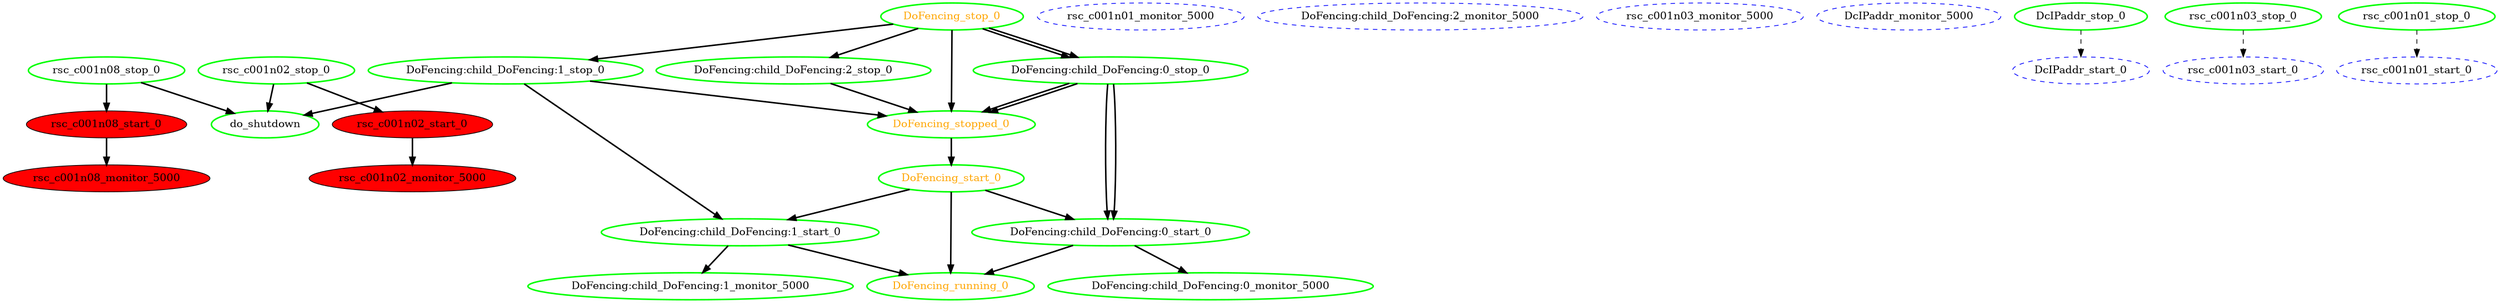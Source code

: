 digraph "g" {
	size = "30,30"
"rsc_c001n08_monitor_5000" [ font_color=purple style=filled fillcolor=red ]
"DoFencing:child_DoFencing:0_monitor_5000" [ tooltip="c001n03" style=bold color="green" fontcolor="black" ]
"DoFencing:child_DoFencing:1_monitor_5000" [ tooltip="c001n01" style=bold color="green" fontcolor="black" ]
"rsc_c001n02_monitor_5000" [ font_color=purple style=filled fillcolor=red ]
"rsc_c001n01_monitor_5000" [ style="dashed" color="blue" fontcolor="black" ]
"DoFencing:child_DoFencing:2_monitor_5000" [ style="dashed" color="blue" fontcolor="black" ]
"rsc_c001n03_monitor_5000" [ style="dashed" color="blue" fontcolor="black" ]
"DcIPaddr_monitor_5000" [ style="dashed" color="blue" fontcolor="black" ]
"DcIPaddr_stop_0" [ tooltip="c001n03" style=bold color="green" fontcolor="black" ]
"DcIPaddr_start_0" [ style="dashed" color="blue" fontcolor="black" ]
"rsc_c001n08_stop_0" [ tooltip="c001n02" style=bold color="green" fontcolor="black" ]
"rsc_c001n08_start_0" [ font_color=purple style=filled fillcolor=red ]
"rsc_c001n02_stop_0" [ tooltip="c001n02" style=bold color="green" fontcolor="black" ]
"rsc_c001n02_start_0" [ font_color=purple style=filled fillcolor=red ]
"rsc_c001n03_stop_0" [ tooltip="c001n03" style=bold color="green" fontcolor="black" ]
"rsc_c001n03_start_0" [ style="dashed" color="blue" fontcolor="black" ]
"rsc_c001n01_stop_0" [ tooltip="c001n01" style=bold color="green" fontcolor="black" ]
"rsc_c001n01_start_0" [ style="dashed" color="blue" fontcolor="black" ]
"DoFencing:child_DoFencing:0_stop_0" [ tooltip="c001n01" style=bold color="green" fontcolor="black" ]
"DoFencing:child_DoFencing:0_stop_0" [ tooltip="c001n03" style=bold color="green" fontcolor="black" ]
"DoFencing:child_DoFencing:0_start_0" [ tooltip="c001n03" style=bold color="green" fontcolor="black" ]
"DoFencing:child_DoFencing:1_stop_0" [ tooltip="c001n02" style=bold color="green" fontcolor="black" ]
"DoFencing:child_DoFencing:1_start_0" [ tooltip="c001n01" style=bold color="green" fontcolor="black" ]
"DoFencing:child_DoFencing:2_stop_0" [ tooltip="c001n03" style=bold color="green" fontcolor="black" ]
"DoFencing_start_0" [ tooltip="" style=bold color="green" fontcolor="orange" ]
"DoFencing_running_0" [ tooltip="" style=bold color="green" fontcolor="orange" ]
"DoFencing_stop_0" [ tooltip="" style=bold color="green" fontcolor="orange" ]
"DoFencing_stopped_0" [ tooltip="" style=bold color="green" fontcolor="orange" ]
"do_shutdown" [ tooltip="c001n02" style=bold color="green" fontcolor="black" ]
"rsc_c001n08_start_0" -> "rsc_c001n08_monitor_5000" [ style = bold]
"DoFencing:child_DoFencing:0_start_0" -> "DoFencing:child_DoFencing:0_monitor_5000" [ style = bold]
"DoFencing:child_DoFencing:1_start_0" -> "DoFencing:child_DoFencing:1_monitor_5000" [ style = bold]
"rsc_c001n02_start_0" -> "rsc_c001n02_monitor_5000" [ style = bold]
"DcIPaddr_stop_0" -> "DcIPaddr_start_0" [ style = dashed]
"rsc_c001n08_stop_0" -> "rsc_c001n08_start_0" [ style = bold]
"rsc_c001n02_stop_0" -> "rsc_c001n02_start_0" [ style = bold]
"rsc_c001n03_stop_0" -> "rsc_c001n03_start_0" [ style = dashed]
"rsc_c001n01_stop_0" -> "rsc_c001n01_start_0" [ style = dashed]
"DoFencing_stop_0" -> "DoFencing:child_DoFencing:0_stop_0" [ style = bold]
"DoFencing_stop_0" -> "DoFencing:child_DoFencing:0_stop_0" [ style = bold]
"DoFencing:child_DoFencing:0_stop_0" -> "DoFencing:child_DoFencing:0_start_0" [ style = bold]
"DoFencing:child_DoFencing:0_stop_0" -> "DoFencing:child_DoFencing:0_start_0" [ style = bold]
"DoFencing_start_0" -> "DoFencing:child_DoFencing:0_start_0" [ style = bold]
"DoFencing_stop_0" -> "DoFencing:child_DoFencing:1_stop_0" [ style = bold]
"DoFencing:child_DoFencing:1_stop_0" -> "DoFencing:child_DoFencing:1_start_0" [ style = bold]
"DoFencing_start_0" -> "DoFencing:child_DoFencing:1_start_0" [ style = bold]
"DoFencing_stop_0" -> "DoFencing:child_DoFencing:2_stop_0" [ style = bold]
"DoFencing_stopped_0" -> "DoFencing_start_0" [ style = bold]
"DoFencing:child_DoFencing:0_start_0" -> "DoFencing_running_0" [ style = bold]
"DoFencing:child_DoFencing:1_start_0" -> "DoFencing_running_0" [ style = bold]
"DoFencing_start_0" -> "DoFencing_running_0" [ style = bold]
"DoFencing:child_DoFencing:0_stop_0" -> "DoFencing_stopped_0" [ style = bold]
"DoFencing:child_DoFencing:0_stop_0" -> "DoFencing_stopped_0" [ style = bold]
"DoFencing:child_DoFencing:1_stop_0" -> "DoFencing_stopped_0" [ style = bold]
"DoFencing:child_DoFencing:2_stop_0" -> "DoFencing_stopped_0" [ style = bold]
"DoFencing_stop_0" -> "DoFencing_stopped_0" [ style = bold]
"rsc_c001n08_stop_0" -> "do_shutdown" [ style = bold]
"rsc_c001n02_stop_0" -> "do_shutdown" [ style = bold]
"DoFencing:child_DoFencing:1_stop_0" -> "do_shutdown" [ style = bold]
}
